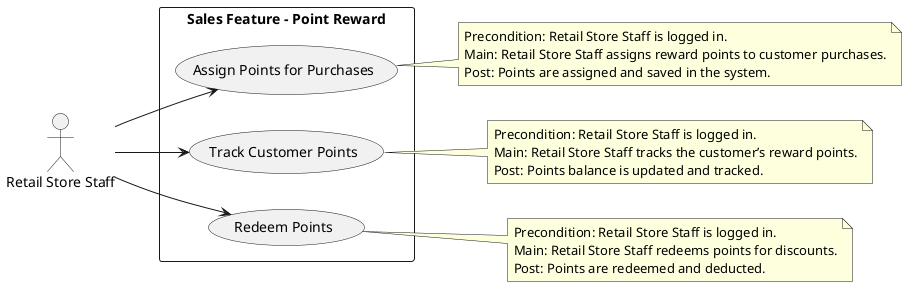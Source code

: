 @startuml
left to right direction

actor "Retail Store Staff" as RetailStore

rectangle "Sales Feature – Point Reward" as System {
    usecase "Assign Points for Purchases" as UC_AssignPoints
    usecase "Track Customer Points" as UC_TrackPoints
    usecase "Redeem Points" as UC_RedeemPoints
}

RetailStore --> UC_AssignPoints
RetailStore --> UC_TrackPoints
RetailStore --> UC_RedeemPoints

note right of UC_AssignPoints
    Precondition: Retail Store Staff is logged in.
    Main: Retail Store Staff assigns reward points to customer purchases.
    Post: Points are assigned and saved in the system.
end note

note right of UC_TrackPoints
    Precondition: Retail Store Staff is logged in.
    Main: Retail Store Staff tracks the customer’s reward points.
    Post: Points balance is updated and tracked.
end note

note right of UC_RedeemPoints
    Precondition: Retail Store Staff is logged in.
    Main: Retail Store Staff redeems points for discounts.
    Post: Points are redeemed and deducted.
end note

@enduml
